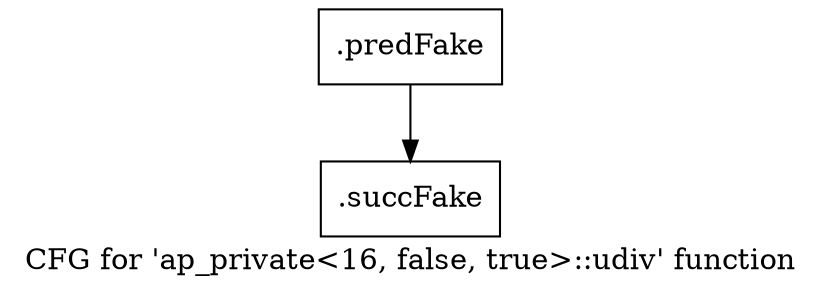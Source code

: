 digraph "CFG for 'ap_private\<16, false, true\>::udiv' function" {
	label="CFG for 'ap_private\<16, false, true\>::udiv' function";

	Node0x570ab00 [shape=record,filename="",linenumber="",label="{.predFake}"];
	Node0x570ab00 -> Node0x4f735e0[ callList="" memoryops="" filename="/mnt/xilinx/Vitis_HLS/2021.2/include/etc/ap_private.h" execusionnum="0"];
	Node0x4f735e0 [shape=record,filename="/mnt/xilinx/Vitis_HLS/2021.2/include/etc/ap_private.h",linenumber="2233",label="{.succFake}"];
}
